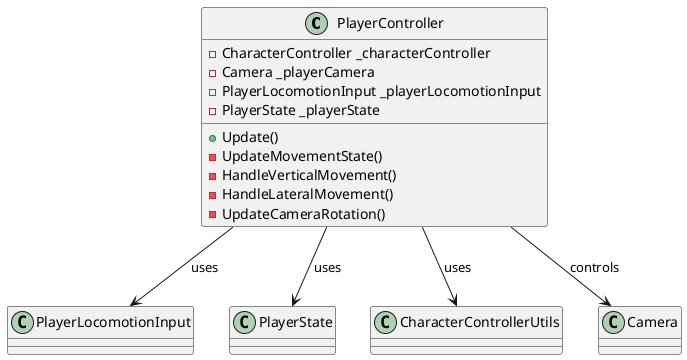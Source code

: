 @startuml
class PlayerController {
  -CharacterController _characterController
  -Camera _playerCamera
  -PlayerLocomotionInput _playerLocomotionInput
  -PlayerState _playerState
  +Update()
  -UpdateMovementState()
  -HandleVerticalMovement()
  -HandleLateralMovement()
  -UpdateCameraRotation()
}

PlayerController --> PlayerLocomotionInput : uses
PlayerController --> PlayerState : uses
PlayerController --> CharacterControllerUtils : uses
PlayerController --> Camera : controls
@enduml
